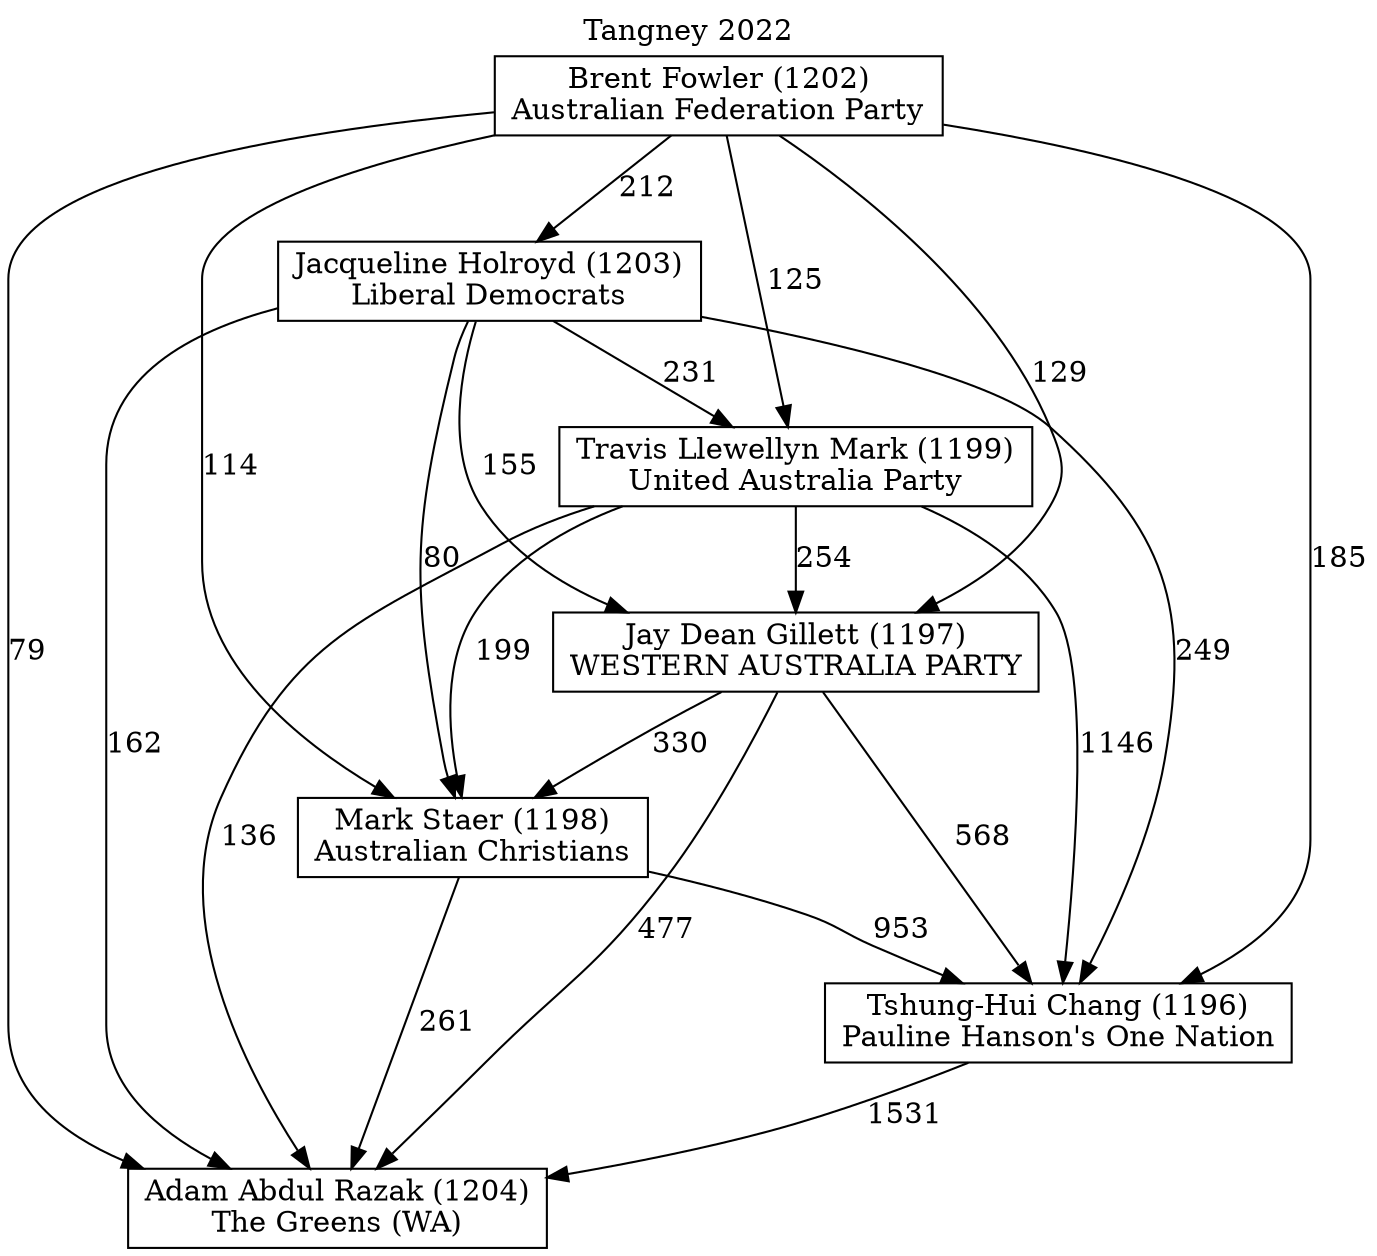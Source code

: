 // House preference flow
digraph "Adam Abdul Razak (1204)_Tangney_2022" {
	graph [label="Tangney 2022" labelloc=t mclimit=10]
	node [shape=box]
	"Adam Abdul Razak (1204)" [label="Adam Abdul Razak (1204)
The Greens (WA)"]
	"Brent Fowler (1202)" [label="Brent Fowler (1202)
Australian Federation Party"]
	"Jacqueline Holroyd (1203)" [label="Jacqueline Holroyd (1203)
Liberal Democrats"]
	"Jay Dean Gillett (1197)" [label="Jay Dean Gillett (1197)
WESTERN AUSTRALIA PARTY"]
	"Mark Staer (1198)" [label="Mark Staer (1198)
Australian Christians"]
	"Travis Llewellyn Mark (1199)" [label="Travis Llewellyn Mark (1199)
United Australia Party"]
	"Tshung-Hui Chang (1196)" [label="Tshung-Hui Chang (1196)
Pauline Hanson's One Nation"]
	"Brent Fowler (1202)" -> "Adam Abdul Razak (1204)" [label=79]
	"Brent Fowler (1202)" -> "Jacqueline Holroyd (1203)" [label=212]
	"Brent Fowler (1202)" -> "Jay Dean Gillett (1197)" [label=129]
	"Brent Fowler (1202)" -> "Mark Staer (1198)" [label=114]
	"Brent Fowler (1202)" -> "Travis Llewellyn Mark (1199)" [label=125]
	"Brent Fowler (1202)" -> "Tshung-Hui Chang (1196)" [label=185]
	"Jacqueline Holroyd (1203)" -> "Adam Abdul Razak (1204)" [label=162]
	"Jacqueline Holroyd (1203)" -> "Jay Dean Gillett (1197)" [label=155]
	"Jacqueline Holroyd (1203)" -> "Mark Staer (1198)" [label=80]
	"Jacqueline Holroyd (1203)" -> "Travis Llewellyn Mark (1199)" [label=231]
	"Jacqueline Holroyd (1203)" -> "Tshung-Hui Chang (1196)" [label=249]
	"Jay Dean Gillett (1197)" -> "Adam Abdul Razak (1204)" [label=477]
	"Jay Dean Gillett (1197)" -> "Mark Staer (1198)" [label=330]
	"Jay Dean Gillett (1197)" -> "Tshung-Hui Chang (1196)" [label=568]
	"Mark Staer (1198)" -> "Adam Abdul Razak (1204)" [label=261]
	"Mark Staer (1198)" -> "Tshung-Hui Chang (1196)" [label=953]
	"Travis Llewellyn Mark (1199)" -> "Adam Abdul Razak (1204)" [label=136]
	"Travis Llewellyn Mark (1199)" -> "Jay Dean Gillett (1197)" [label=254]
	"Travis Llewellyn Mark (1199)" -> "Mark Staer (1198)" [label=199]
	"Travis Llewellyn Mark (1199)" -> "Tshung-Hui Chang (1196)" [label=1146]
	"Tshung-Hui Chang (1196)" -> "Adam Abdul Razak (1204)" [label=1531]
}
